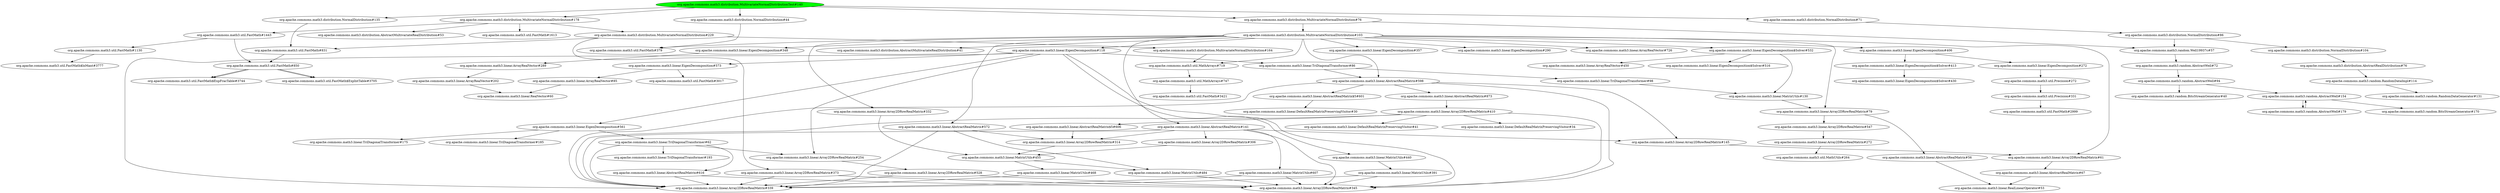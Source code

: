 digraph "cg/org.apache.commons.math3.distribution.MultivariateNormalDistributionTest#140"
{
	"org.apache.commons.math3.distribution.MultivariateNormalDistributionTest#140" [style=filled,fillcolor=green];
	"org.apache.commons.math3.distribution.MultivariateNormalDistributionTest#140" -> "org.apache.commons.math3.distribution.MultivariateNormalDistribution#76";
	"org.apache.commons.math3.distribution.MultivariateNormalDistribution#76" -> "org.apache.commons.math3.random.Well19937c#57";
	"org.apache.commons.math3.random.Well19937c#57" -> "org.apache.commons.math3.random.AbstractWell#72";
	"org.apache.commons.math3.random.AbstractWell#72" -> "org.apache.commons.math3.random.AbstractWell#94";
	"org.apache.commons.math3.random.AbstractWell#94" -> "org.apache.commons.math3.random.BitsStreamGenerator#40";
	"org.apache.commons.math3.random.AbstractWell#94" -> "org.apache.commons.math3.random.AbstractWell#154";
	"org.apache.commons.math3.random.AbstractWell#154" -> "org.apache.commons.math3.random.AbstractWell#179";
	"org.apache.commons.math3.random.AbstractWell#179" -> "org.apache.commons.math3.random.AbstractWell#154";
	"org.apache.commons.math3.random.AbstractWell#154" -> "org.apache.commons.math3.random.BitsStreamGenerator#170";
	"org.apache.commons.math3.distribution.MultivariateNormalDistribution#76" -> "org.apache.commons.math3.distribution.MultivariateNormalDistribution#103";
	"org.apache.commons.math3.distribution.MultivariateNormalDistribution#103" -> "org.apache.commons.math3.distribution.AbstractMultivariateRealDistribution#41";
	"org.apache.commons.math3.distribution.MultivariateNormalDistribution#103" -> "org.apache.commons.math3.util.MathArrays#719";
	"org.apache.commons.math3.util.MathArrays#719" -> "org.apache.commons.math3.util.MathArrays#747";
	"org.apache.commons.math3.util.MathArrays#747" -> "org.apache.commons.math3.util.FastMath#3421";
	"org.apache.commons.math3.distribution.MultivariateNormalDistribution#103" -> "org.apache.commons.math3.linear.Array2DRowRealMatrix#79";
	"org.apache.commons.math3.linear.Array2DRowRealMatrix#79" -> "org.apache.commons.math3.linear.AbstractRealMatrix#56";
	"org.apache.commons.math3.linear.AbstractRealMatrix#56" -> "org.apache.commons.math3.linear.RealLinearOperator#53";
	"org.apache.commons.math3.linear.Array2DRowRealMatrix#79" -> "org.apache.commons.math3.linear.Array2DRowRealMatrix#547";
	"org.apache.commons.math3.linear.Array2DRowRealMatrix#547" -> "org.apache.commons.math3.linear.Array2DRowRealMatrix#272";
	"org.apache.commons.math3.linear.Array2DRowRealMatrix#272" -> "org.apache.commons.math3.util.MathUtils#264";
	"org.apache.commons.math3.distribution.MultivariateNormalDistribution#103" -> "org.apache.commons.math3.linear.EigenDecomposition#118";
	"org.apache.commons.math3.linear.EigenDecomposition#118" -> "org.apache.commons.math3.linear.Array2DRowRealMatrix#339";
	"org.apache.commons.math3.linear.EigenDecomposition#118" -> "org.apache.commons.math3.linear.Array2DRowRealMatrix#345";
	"org.apache.commons.math3.linear.EigenDecomposition#118" -> "org.apache.commons.math3.linear.MatrixUtils#440";
	"org.apache.commons.math3.linear.MatrixUtils#440" -> "org.apache.commons.math3.linear.MatrixUtils#391";
	"org.apache.commons.math3.linear.MatrixUtils#391" -> "org.apache.commons.math3.linear.Array2DRowRealMatrix#339";
	"org.apache.commons.math3.linear.MatrixUtils#391" -> "org.apache.commons.math3.linear.Array2DRowRealMatrix#345";
	"org.apache.commons.math3.linear.EigenDecomposition#118" -> "org.apache.commons.math3.linear.EigenDecomposition#561";
	"org.apache.commons.math3.linear.EigenDecomposition#561" -> "org.apache.commons.math3.linear.TriDiagonalTransformer#62";
	"org.apache.commons.math3.linear.TriDiagonalTransformer#62" -> "org.apache.commons.math3.linear.AbstractRealMatrix#616";
	"org.apache.commons.math3.linear.AbstractRealMatrix#616" -> "org.apache.commons.math3.linear.Array2DRowRealMatrix#345";
	"org.apache.commons.math3.linear.AbstractRealMatrix#616" -> "org.apache.commons.math3.linear.Array2DRowRealMatrix#339";
	"org.apache.commons.math3.linear.TriDiagonalTransformer#62" -> "org.apache.commons.math3.linear.Array2DRowRealMatrix#339";
	"org.apache.commons.math3.linear.TriDiagonalTransformer#62" -> "org.apache.commons.math3.linear.Array2DRowRealMatrix#254";
	"org.apache.commons.math3.linear.Array2DRowRealMatrix#254" -> "org.apache.commons.math3.linear.Array2DRowRealMatrix#528";
	"org.apache.commons.math3.linear.Array2DRowRealMatrix#528" -> "org.apache.commons.math3.linear.Array2DRowRealMatrix#339";
	"org.apache.commons.math3.linear.Array2DRowRealMatrix#528" -> "org.apache.commons.math3.linear.Array2DRowRealMatrix#345";
	"org.apache.commons.math3.linear.TriDiagonalTransformer#62" -> "org.apache.commons.math3.linear.TriDiagonalTransformer#193";
	"org.apache.commons.math3.linear.EigenDecomposition#561" -> "org.apache.commons.math3.linear.TriDiagonalTransformer#175";
	"org.apache.commons.math3.linear.EigenDecomposition#561" -> "org.apache.commons.math3.linear.TriDiagonalTransformer#185";
	"org.apache.commons.math3.linear.EigenDecomposition#118" -> "org.apache.commons.math3.linear.TriDiagonalTransformer#86";
	"org.apache.commons.math3.linear.TriDiagonalTransformer#86" -> "org.apache.commons.math3.linear.TriDiagonalTransformer#98";
	"org.apache.commons.math3.linear.TriDiagonalTransformer#98" -> "org.apache.commons.math3.linear.MatrixUtils#130";
	"org.apache.commons.math3.linear.MatrixUtils#130" -> "org.apache.commons.math3.linear.Array2DRowRealMatrix#79";
	"org.apache.commons.math3.linear.TriDiagonalTransformer#86" -> "org.apache.commons.math3.linear.AbstractRealMatrix#598";
	"org.apache.commons.math3.linear.AbstractRealMatrix#598" -> "org.apache.commons.math3.linear.Array2DRowRealMatrix#339";
	"org.apache.commons.math3.linear.AbstractRealMatrix#598" -> "org.apache.commons.math3.linear.Array2DRowRealMatrix#345";
	"org.apache.commons.math3.linear.AbstractRealMatrix#598" -> "org.apache.commons.math3.linear.Array2DRowRealMatrix#145";
	"org.apache.commons.math3.linear.Array2DRowRealMatrix#145" -> "org.apache.commons.math3.linear.Array2DRowRealMatrix#61";
	"org.apache.commons.math3.linear.Array2DRowRealMatrix#61" -> "org.apache.commons.math3.linear.AbstractRealMatrix#67";
	"org.apache.commons.math3.linear.AbstractRealMatrix#67" -> "org.apache.commons.math3.linear.RealLinearOperator#53";
	"org.apache.commons.math3.linear.AbstractRealMatrix#598" -> "org.apache.commons.math3.linear.AbstractRealMatrix$5#601";
	"org.apache.commons.math3.linear.AbstractRealMatrix$5#601" -> "org.apache.commons.math3.linear.DefaultRealMatrixPreservingVisitor#30";
	"org.apache.commons.math3.linear.AbstractRealMatrix#598" -> "org.apache.commons.math3.linear.AbstractRealMatrix#873";
	"org.apache.commons.math3.linear.AbstractRealMatrix#873" -> "org.apache.commons.math3.linear.Array2DRowRealMatrix#410";
	"org.apache.commons.math3.linear.Array2DRowRealMatrix#410" -> "org.apache.commons.math3.linear.Array2DRowRealMatrix#339";
	"org.apache.commons.math3.linear.Array2DRowRealMatrix#410" -> "org.apache.commons.math3.linear.Array2DRowRealMatrix#345";
	"org.apache.commons.math3.linear.Array2DRowRealMatrix#410" -> "org.apache.commons.math3.linear.DefaultRealMatrixPreservingVisitor#34";
	"org.apache.commons.math3.linear.Array2DRowRealMatrix#410" -> "org.apache.commons.math3.linear.AbstractRealMatrix$5#606";
	"org.apache.commons.math3.linear.AbstractRealMatrix$5#606" -> "org.apache.commons.math3.linear.Array2DRowRealMatrix#314";
	"org.apache.commons.math3.linear.Array2DRowRealMatrix#314" -> "org.apache.commons.math3.linear.MatrixUtils#455";
	"org.apache.commons.math3.linear.MatrixUtils#455" -> "org.apache.commons.math3.linear.MatrixUtils#468";
	"org.apache.commons.math3.linear.MatrixUtils#468" -> "org.apache.commons.math3.linear.Array2DRowRealMatrix#339";
	"org.apache.commons.math3.linear.MatrixUtils#455" -> "org.apache.commons.math3.linear.MatrixUtils#484";
	"org.apache.commons.math3.linear.MatrixUtils#484" -> "org.apache.commons.math3.linear.Array2DRowRealMatrix#345";
	"org.apache.commons.math3.linear.Array2DRowRealMatrix#410" -> "org.apache.commons.math3.linear.DefaultRealMatrixPreservingVisitor#41";
	"org.apache.commons.math3.linear.EigenDecomposition#118" -> "org.apache.commons.math3.linear.Array2DRowRealMatrix#254";
	"org.apache.commons.math3.linear.EigenDecomposition#118" -> "org.apache.commons.math3.linear.EigenDecomposition#573";
	"org.apache.commons.math3.linear.EigenDecomposition#573" -> "org.apache.commons.math3.util.FastMath#3017";
	"org.apache.commons.math3.linear.EigenDecomposition#573" -> "org.apache.commons.math3.linear.ArrayRealVector#85";
	"org.apache.commons.math3.linear.ArrayRealVector#85" -> "org.apache.commons.math3.linear.RealVector#60";
	"org.apache.commons.math3.distribution.MultivariateNormalDistribution#103" -> "org.apache.commons.math3.linear.EigenDecomposition#406";
	"org.apache.commons.math3.linear.EigenDecomposition#406" -> "org.apache.commons.math3.linear.EigenDecomposition#272";
	"org.apache.commons.math3.linear.EigenDecomposition#272" -> "org.apache.commons.math3.util.Precision#272";
	"org.apache.commons.math3.util.Precision#272" -> "org.apache.commons.math3.util.Precision#331";
	"org.apache.commons.math3.util.Precision#331" -> "org.apache.commons.math3.util.FastMath#2999";
	"org.apache.commons.math3.linear.EigenDecomposition#406" -> "org.apache.commons.math3.linear.EigenDecomposition$Solver#413";
	"org.apache.commons.math3.linear.EigenDecomposition$Solver#413" -> "org.apache.commons.math3.linear.EigenDecomposition$Solver#430";
	"org.apache.commons.math3.distribution.MultivariateNormalDistribution#103" -> "org.apache.commons.math3.linear.EigenDecomposition$Solver#532";
	"org.apache.commons.math3.linear.EigenDecomposition$Solver#532" -> "org.apache.commons.math3.linear.EigenDecomposition$Solver#516";
	"org.apache.commons.math3.linear.EigenDecomposition$Solver#532" -> "org.apache.commons.math3.linear.ArrayRealVector#450";
	"org.apache.commons.math3.linear.EigenDecomposition$Solver#532" -> "org.apache.commons.math3.linear.MatrixUtils#130";
	"org.apache.commons.math3.distribution.MultivariateNormalDistribution#103" -> "org.apache.commons.math3.linear.EigenDecomposition#357";
	"org.apache.commons.math3.distribution.MultivariateNormalDistribution#103" -> "org.apache.commons.math3.linear.EigenDecomposition#290";
	"org.apache.commons.math3.distribution.MultivariateNormalDistribution#103" -> "org.apache.commons.math3.linear.Array2DRowRealMatrix#61";
	"org.apache.commons.math3.distribution.MultivariateNormalDistribution#103" -> "org.apache.commons.math3.linear.EigenDecomposition#348";
	"org.apache.commons.math3.linear.EigenDecomposition#348" -> "org.apache.commons.math3.linear.ArrayRealVector#289";
	"org.apache.commons.math3.linear.ArrayRealVector#289" -> "org.apache.commons.math3.linear.ArrayRealVector#202";
	"org.apache.commons.math3.linear.ArrayRealVector#202" -> "org.apache.commons.math3.linear.RealVector#60";
	"org.apache.commons.math3.distribution.MultivariateNormalDistribution#103" -> "org.apache.commons.math3.linear.ArrayRealVector#726";
	"org.apache.commons.math3.distribution.MultivariateNormalDistribution#103" -> "org.apache.commons.math3.linear.AbstractRealMatrix#572";
	"org.apache.commons.math3.linear.AbstractRealMatrix#572" -> "org.apache.commons.math3.linear.MatrixUtils#484";
	"org.apache.commons.math3.linear.AbstractRealMatrix#572" -> "org.apache.commons.math3.linear.Array2DRowRealMatrix#339";
	"org.apache.commons.math3.linear.AbstractRealMatrix#572" -> "org.apache.commons.math3.linear.Array2DRowRealMatrix#314";
	"org.apache.commons.math3.distribution.MultivariateNormalDistribution#103" -> "org.apache.commons.math3.linear.AbstractRealMatrix#598";
	"org.apache.commons.math3.distribution.MultivariateNormalDistribution#103" -> "org.apache.commons.math3.util.FastMath#379";
	"org.apache.commons.math3.distribution.MultivariateNormalDistribution#103" -> "org.apache.commons.math3.linear.Array2DRowRealMatrix#332";
	"org.apache.commons.math3.linear.Array2DRowRealMatrix#332" -> "org.apache.commons.math3.linear.MatrixUtils#455";
	"org.apache.commons.math3.distribution.MultivariateNormalDistribution#103" -> "org.apache.commons.math3.linear.AbstractRealMatrix#141";
	"org.apache.commons.math3.linear.AbstractRealMatrix#141" -> "org.apache.commons.math3.linear.MatrixUtils#607";
	"org.apache.commons.math3.linear.MatrixUtils#607" -> "org.apache.commons.math3.linear.Array2DRowRealMatrix#345";
	"org.apache.commons.math3.linear.MatrixUtils#607" -> "org.apache.commons.math3.linear.Array2DRowRealMatrix#339";
	"org.apache.commons.math3.linear.AbstractRealMatrix#141" -> "org.apache.commons.math3.linear.Array2DRowRealMatrix#339";
	"org.apache.commons.math3.linear.AbstractRealMatrix#141" -> "org.apache.commons.math3.linear.Array2DRowRealMatrix#345";
	"org.apache.commons.math3.linear.AbstractRealMatrix#141" -> "org.apache.commons.math3.linear.Array2DRowRealMatrix#145";
	"org.apache.commons.math3.linear.AbstractRealMatrix#141" -> "org.apache.commons.math3.linear.Array2DRowRealMatrix#306";
	"org.apache.commons.math3.linear.Array2DRowRealMatrix#306" -> "org.apache.commons.math3.linear.MatrixUtils#455";
	"org.apache.commons.math3.linear.AbstractRealMatrix#141" -> "org.apache.commons.math3.linear.Array2DRowRealMatrix#314";
	"org.apache.commons.math3.distribution.MultivariateNormalDistributionTest#140" -> "org.apache.commons.math3.distribution.NormalDistribution#44";
	"org.apache.commons.math3.distribution.NormalDistribution#44" -> "org.apache.commons.math3.util.FastMath#379";
	"org.apache.commons.math3.distribution.MultivariateNormalDistributionTest#140" -> "org.apache.commons.math3.distribution.NormalDistribution#71";
	"org.apache.commons.math3.distribution.NormalDistribution#71" -> "org.apache.commons.math3.distribution.NormalDistribution#86";
	"org.apache.commons.math3.distribution.NormalDistribution#86" -> "org.apache.commons.math3.random.Well19937c#57";
	"org.apache.commons.math3.distribution.NormalDistribution#86" -> "org.apache.commons.math3.distribution.NormalDistribution#104";
	"org.apache.commons.math3.distribution.NormalDistribution#104" -> "org.apache.commons.math3.distribution.AbstractRealDistribution#76";
	"org.apache.commons.math3.distribution.AbstractRealDistribution#76" -> "org.apache.commons.math3.random.RandomDataImpl#114";
	"org.apache.commons.math3.random.RandomDataImpl#114" -> "org.apache.commons.math3.random.RandomDataGenerator#131";
	"org.apache.commons.math3.distribution.MultivariateNormalDistributionTest#140" -> "org.apache.commons.math3.distribution.NormalDistribution#135";
	"org.apache.commons.math3.distribution.NormalDistribution#135" -> "org.apache.commons.math3.util.FastMath#831";
	"org.apache.commons.math3.util.FastMath#831" -> "org.apache.commons.math3.util.FastMath#850";
	"org.apache.commons.math3.util.FastMath#850" -> "org.apache.commons.math3.util.FastMath$ExpIntTable#3705";
	"org.apache.commons.math3.util.FastMath#850" -> "org.apache.commons.math3.util.FastMath$ExpIntTable#3705";
	"org.apache.commons.math3.util.FastMath#850" -> "org.apache.commons.math3.util.FastMath$ExpFracTable#3744";
	"org.apache.commons.math3.util.FastMath#850" -> "org.apache.commons.math3.util.FastMath$ExpFracTable#3744";
	"org.apache.commons.math3.distribution.MultivariateNormalDistributionTest#140" -> "org.apache.commons.math3.distribution.MultivariateNormalDistribution#178";
	"org.apache.commons.math3.distribution.MultivariateNormalDistribution#178" -> "org.apache.commons.math3.distribution.AbstractMultivariateRealDistribution#53";
	"org.apache.commons.math3.distribution.MultivariateNormalDistribution#178" -> "org.apache.commons.math3.util.FastMath#1613";
	"org.apache.commons.math3.distribution.MultivariateNormalDistribution#178" -> "org.apache.commons.math3.util.FastMath#1443";
	"org.apache.commons.math3.util.FastMath#1443" -> "org.apache.commons.math3.util.FastMath#1130";
	"org.apache.commons.math3.util.FastMath#1130" -> "org.apache.commons.math3.util.FastMath$lnMant#3777";
	"org.apache.commons.math3.util.FastMath#1443" -> "org.apache.commons.math3.util.FastMath#850";
	"org.apache.commons.math3.distribution.MultivariateNormalDistribution#178" -> "org.apache.commons.math3.distribution.MultivariateNormalDistribution#229";
	"org.apache.commons.math3.distribution.MultivariateNormalDistribution#229" -> "org.apache.commons.math3.distribution.MultivariateNormalDistribution#164";
	"org.apache.commons.math3.distribution.MultivariateNormalDistribution#164" -> "org.apache.commons.math3.util.MathArrays#719";
	"org.apache.commons.math3.distribution.MultivariateNormalDistribution#229" -> "org.apache.commons.math3.linear.Array2DRowRealMatrix#373";
	"org.apache.commons.math3.linear.Array2DRowRealMatrix#373" -> "org.apache.commons.math3.linear.Array2DRowRealMatrix#339";
	"org.apache.commons.math3.linear.Array2DRowRealMatrix#373" -> "org.apache.commons.math3.linear.Array2DRowRealMatrix#345";
	"org.apache.commons.math3.distribution.MultivariateNormalDistribution#229" -> "org.apache.commons.math3.util.FastMath#831";
}
